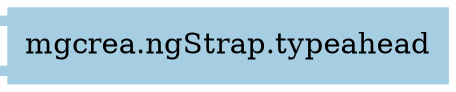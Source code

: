 digraph dependencies {
  node[shape="component",style="filled",colorscheme=paired12]


    node[shape="component"]
    "mgcrea.ngStrap.typeahead"[label="mgcrea.ngStrap.typeahead", color=1]

    


    node[shape="ellipse"]
    


    

    

    

    node[shape="cds"]
    

    









    node[shape="ellipse",style="filled", color=9]
    

    


    

    

    

    


}
